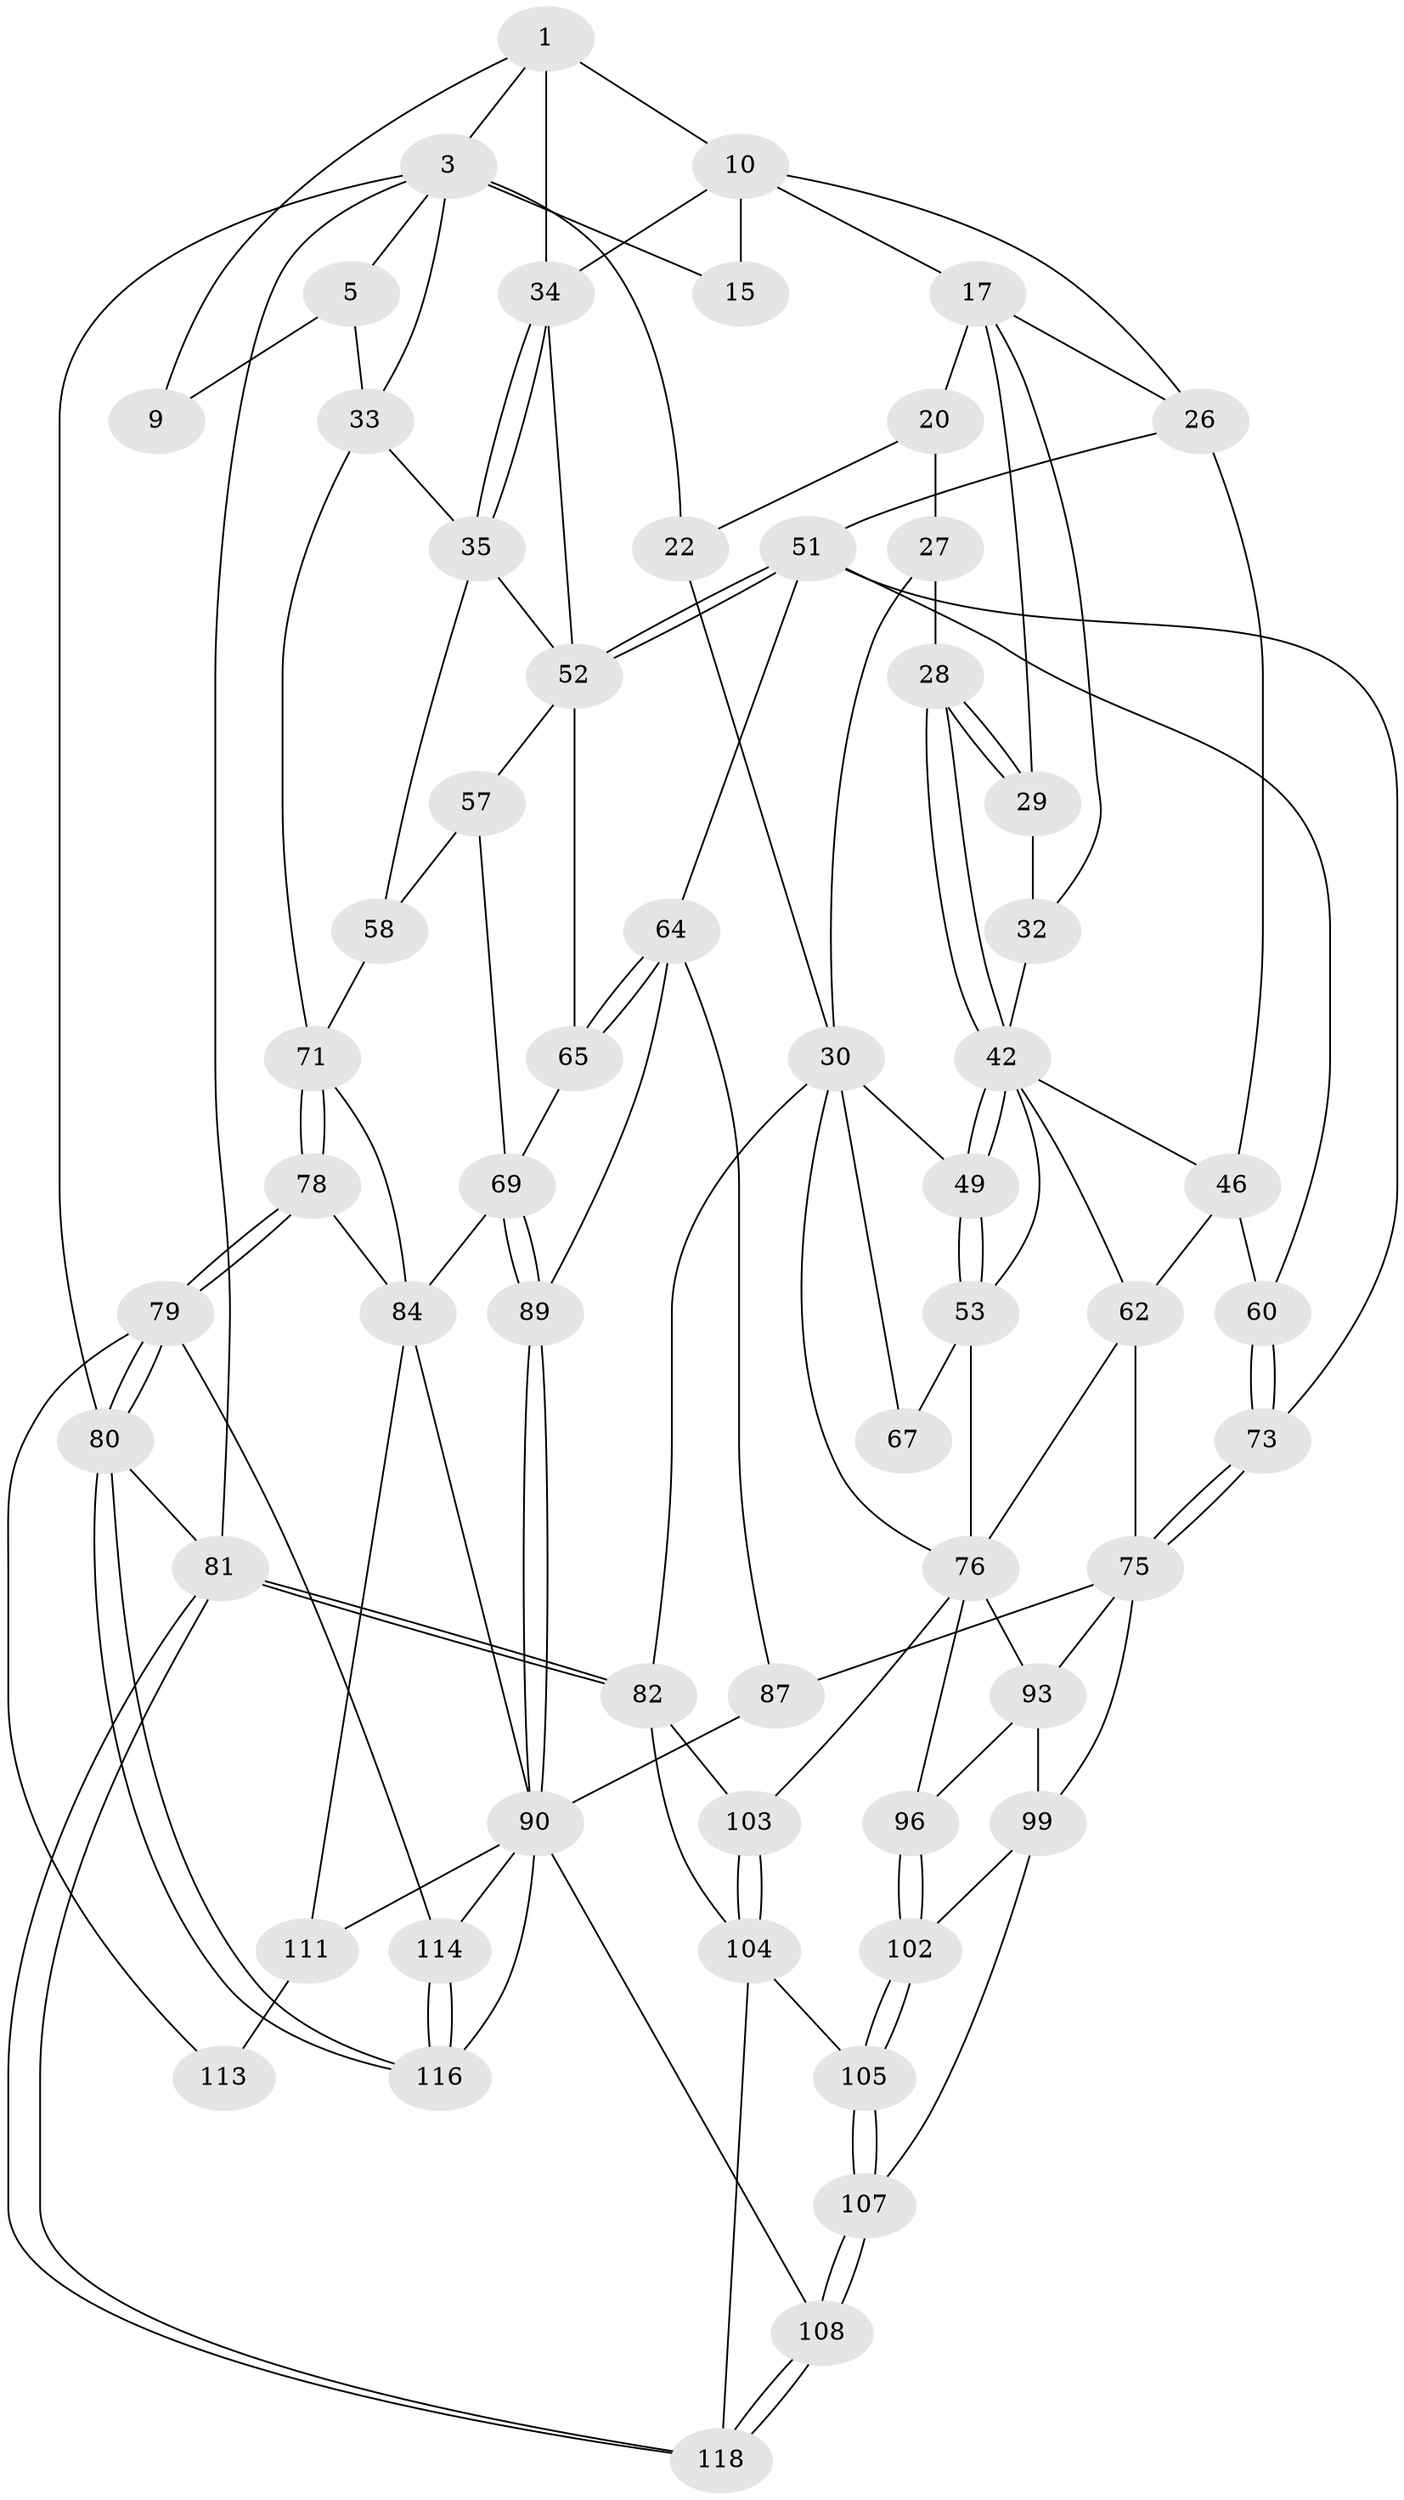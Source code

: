 // original degree distribution, {3: 0.03389830508474576, 4: 0.2033898305084746, 6: 0.22033898305084745, 5: 0.5423728813559322}
// Generated by graph-tools (version 1.1) at 2025/16/03/09/25 04:16:51]
// undirected, 59 vertices, 134 edges
graph export_dot {
graph [start="1"]
  node [color=gray90,style=filled];
  1 [pos="+0.20965149835825217+0",super="+2+7"];
  3 [pos="+0+0",super="+4+21"];
  5 [pos="+0.05202966817017255+0.06047073586419251",super="+6+14"];
  9 [pos="+0.11520149862304421+0.15100483009047974"];
  10 [pos="+0.5522322248195913+0",super="+16+11"];
  15 [pos="+1+0"];
  17 [pos="+0.6906517113131753+0.06782410874257593",super="+18+25"];
  20 [pos="+0.9030817977785702+0.017588642248486153",super="+23"];
  22 [pos="+1+0.21455163706936273"];
  26 [pos="+0.5890135834968518+0.25981154927060374",super="+38"];
  27 [pos="+0.9200522994283445+0.27297283384004073"];
  28 [pos="+0.9109901090177502+0.27474993183925794"];
  29 [pos="+0.788693473684669+0.22666837435753023"];
  30 [pos="+1+0.28914141015058603",super="+31+66"];
  32 [pos="+0.7028812787033326+0.28981486672500956"];
  33 [pos="+0+0.22935199220960786",super="+37"];
  34 [pos="+0.20550159588386502+0.2820553217077368",super="+40"];
  35 [pos="+0.1719996349518476+0.3169352351627001",super="+36"];
  42 [pos="+0.8128925130740573+0.37060422712374474",super="+43"];
  46 [pos="+0.5870870328477892+0.39922205533586946",super="+59"];
  49 [pos="+0.8243132207007619+0.4869172297930932"];
  51 [pos="+0.41138434394164103+0.4601297335710123",super="+61"];
  52 [pos="+0.3734169553723294+0.46158193999134",super="+55"];
  53 [pos="+0.822726979176026+0.4915317348371129",super="+68"];
  57 [pos="+0.18984158331290324+0.5543450134747783"];
  58 [pos="+0.08134334333121093+0.5039538420189907"];
  60 [pos="+0.5420507736755532+0.5058683430770535"];
  62 [pos="+0.6595983332517474+0.5360723428120977",super="+74"];
  64 [pos="+0.4439007892634249+0.6532819244188716",super="+88"];
  65 [pos="+0.3647456437282534+0.4819034008662468"];
  67 [pos="+0.8879811842926033+0.5706325443043221"];
  69 [pos="+0.25172549661527266+0.6161759672470357",super="+70"];
  71 [pos="+0+0.5760202765713657",super="+72"];
  73 [pos="+0.5064746507189495+0.6181226067668875"];
  75 [pos="+0.6073472971038376+0.6528865115223274",super="+86"];
  76 [pos="+0.8155357065497297+0.6242925927402269",super="+77+85"];
  78 [pos="+0+0.9359149376589336"];
  79 [pos="+0+1",super="+115"];
  80 [pos="+0+1"];
  81 [pos="+1+1"];
  82 [pos="+1+0.7363720090331486",super="+106"];
  84 [pos="+0.12029239883487836+0.6808494070437008",super="+92"];
  87 [pos="+0.5075330664391758+0.8154678794787136"];
  89 [pos="+0.3365857166165597+0.7091052387249142"];
  90 [pos="+0.27051509531470846+0.8217444402497416",super="+91+101"];
  93 [pos="+0.7343507568714599+0.668497263994157",super="+97"];
  96 [pos="+0.84883064374426+0.7814869965573874"];
  99 [pos="+0.7164086057599407+0.8189466311730111",super="+100"];
  102 [pos="+0.7834060333911127+0.8555802740358965"];
  103 [pos="+0.8672938095528272+0.8140568494229705"];
  104 [pos="+0.8550654568257147+0.9179377616137316",super="+117"];
  105 [pos="+0.8186838696076075+0.916657843771194"];
  107 [pos="+0.6867480973579643+0.9906959004757365"];
  108 [pos="+0.5987797726725042+1"];
  111 [pos="+0.15462056318818407+0.8700842716011982",super="+112"];
  113 [pos="+0.13256686161032974+0.8971336557859173"];
  114 [pos="+0.16627399649838628+0.9202060436343985"];
  116 [pos="+0.3002928774370799+1"];
  118 [pos="+0.9949595647443915+1"];
  1 -- 10 [weight=2];
  1 -- 3;
  1 -- 34 [weight=2];
  1 -- 9;
  3 -- 80;
  3 -- 33;
  3 -- 5;
  3 -- 81;
  3 -- 22;
  3 -- 15;
  5 -- 9 [weight=2];
  5 -- 33;
  10 -- 17;
  10 -- 15;
  10 -- 26 [weight=2];
  10 -- 34;
  17 -- 20 [weight=2];
  17 -- 29;
  17 -- 32;
  17 -- 26;
  20 -- 27;
  20 -- 22;
  22 -- 30;
  26 -- 51;
  26 -- 46;
  27 -- 28;
  27 -- 30;
  28 -- 29;
  28 -- 29;
  28 -- 42;
  28 -- 42;
  29 -- 32;
  30 -- 49;
  30 -- 67 [weight=2];
  30 -- 82;
  30 -- 76;
  32 -- 42;
  33 -- 71;
  33 -- 35;
  34 -- 35;
  34 -- 35;
  34 -- 52;
  35 -- 58;
  35 -- 52;
  42 -- 49;
  42 -- 49;
  42 -- 53;
  42 -- 46;
  42 -- 62;
  46 -- 62;
  46 -- 60;
  49 -- 53;
  49 -- 53;
  51 -- 52;
  51 -- 52;
  51 -- 64;
  51 -- 73;
  51 -- 60;
  52 -- 65;
  52 -- 57;
  53 -- 67;
  53 -- 76;
  57 -- 58;
  57 -- 69;
  58 -- 71;
  60 -- 73;
  60 -- 73;
  62 -- 75;
  62 -- 76;
  64 -- 65;
  64 -- 65;
  64 -- 89;
  64 -- 87;
  65 -- 69;
  69 -- 89;
  69 -- 89;
  69 -- 84;
  71 -- 78;
  71 -- 78;
  71 -- 84;
  73 -- 75;
  73 -- 75;
  75 -- 99;
  75 -- 93;
  75 -- 87;
  76 -- 93;
  76 -- 96;
  76 -- 103;
  78 -- 79;
  78 -- 79;
  78 -- 84;
  79 -- 80;
  79 -- 80;
  79 -- 113;
  79 -- 114;
  80 -- 116;
  80 -- 116;
  80 -- 81;
  81 -- 82;
  81 -- 82;
  81 -- 118;
  81 -- 118;
  82 -- 103;
  82 -- 104;
  84 -- 90;
  84 -- 111;
  87 -- 90;
  89 -- 90;
  89 -- 90;
  90 -- 114;
  90 -- 111;
  90 -- 116;
  90 -- 108;
  93 -- 96;
  93 -- 99;
  96 -- 102;
  96 -- 102;
  99 -- 102;
  99 -- 107;
  102 -- 105;
  102 -- 105;
  103 -- 104;
  103 -- 104;
  104 -- 105;
  104 -- 118;
  105 -- 107;
  105 -- 107;
  107 -- 108;
  107 -- 108;
  108 -- 118;
  108 -- 118;
  111 -- 113;
  114 -- 116;
  114 -- 116;
}

